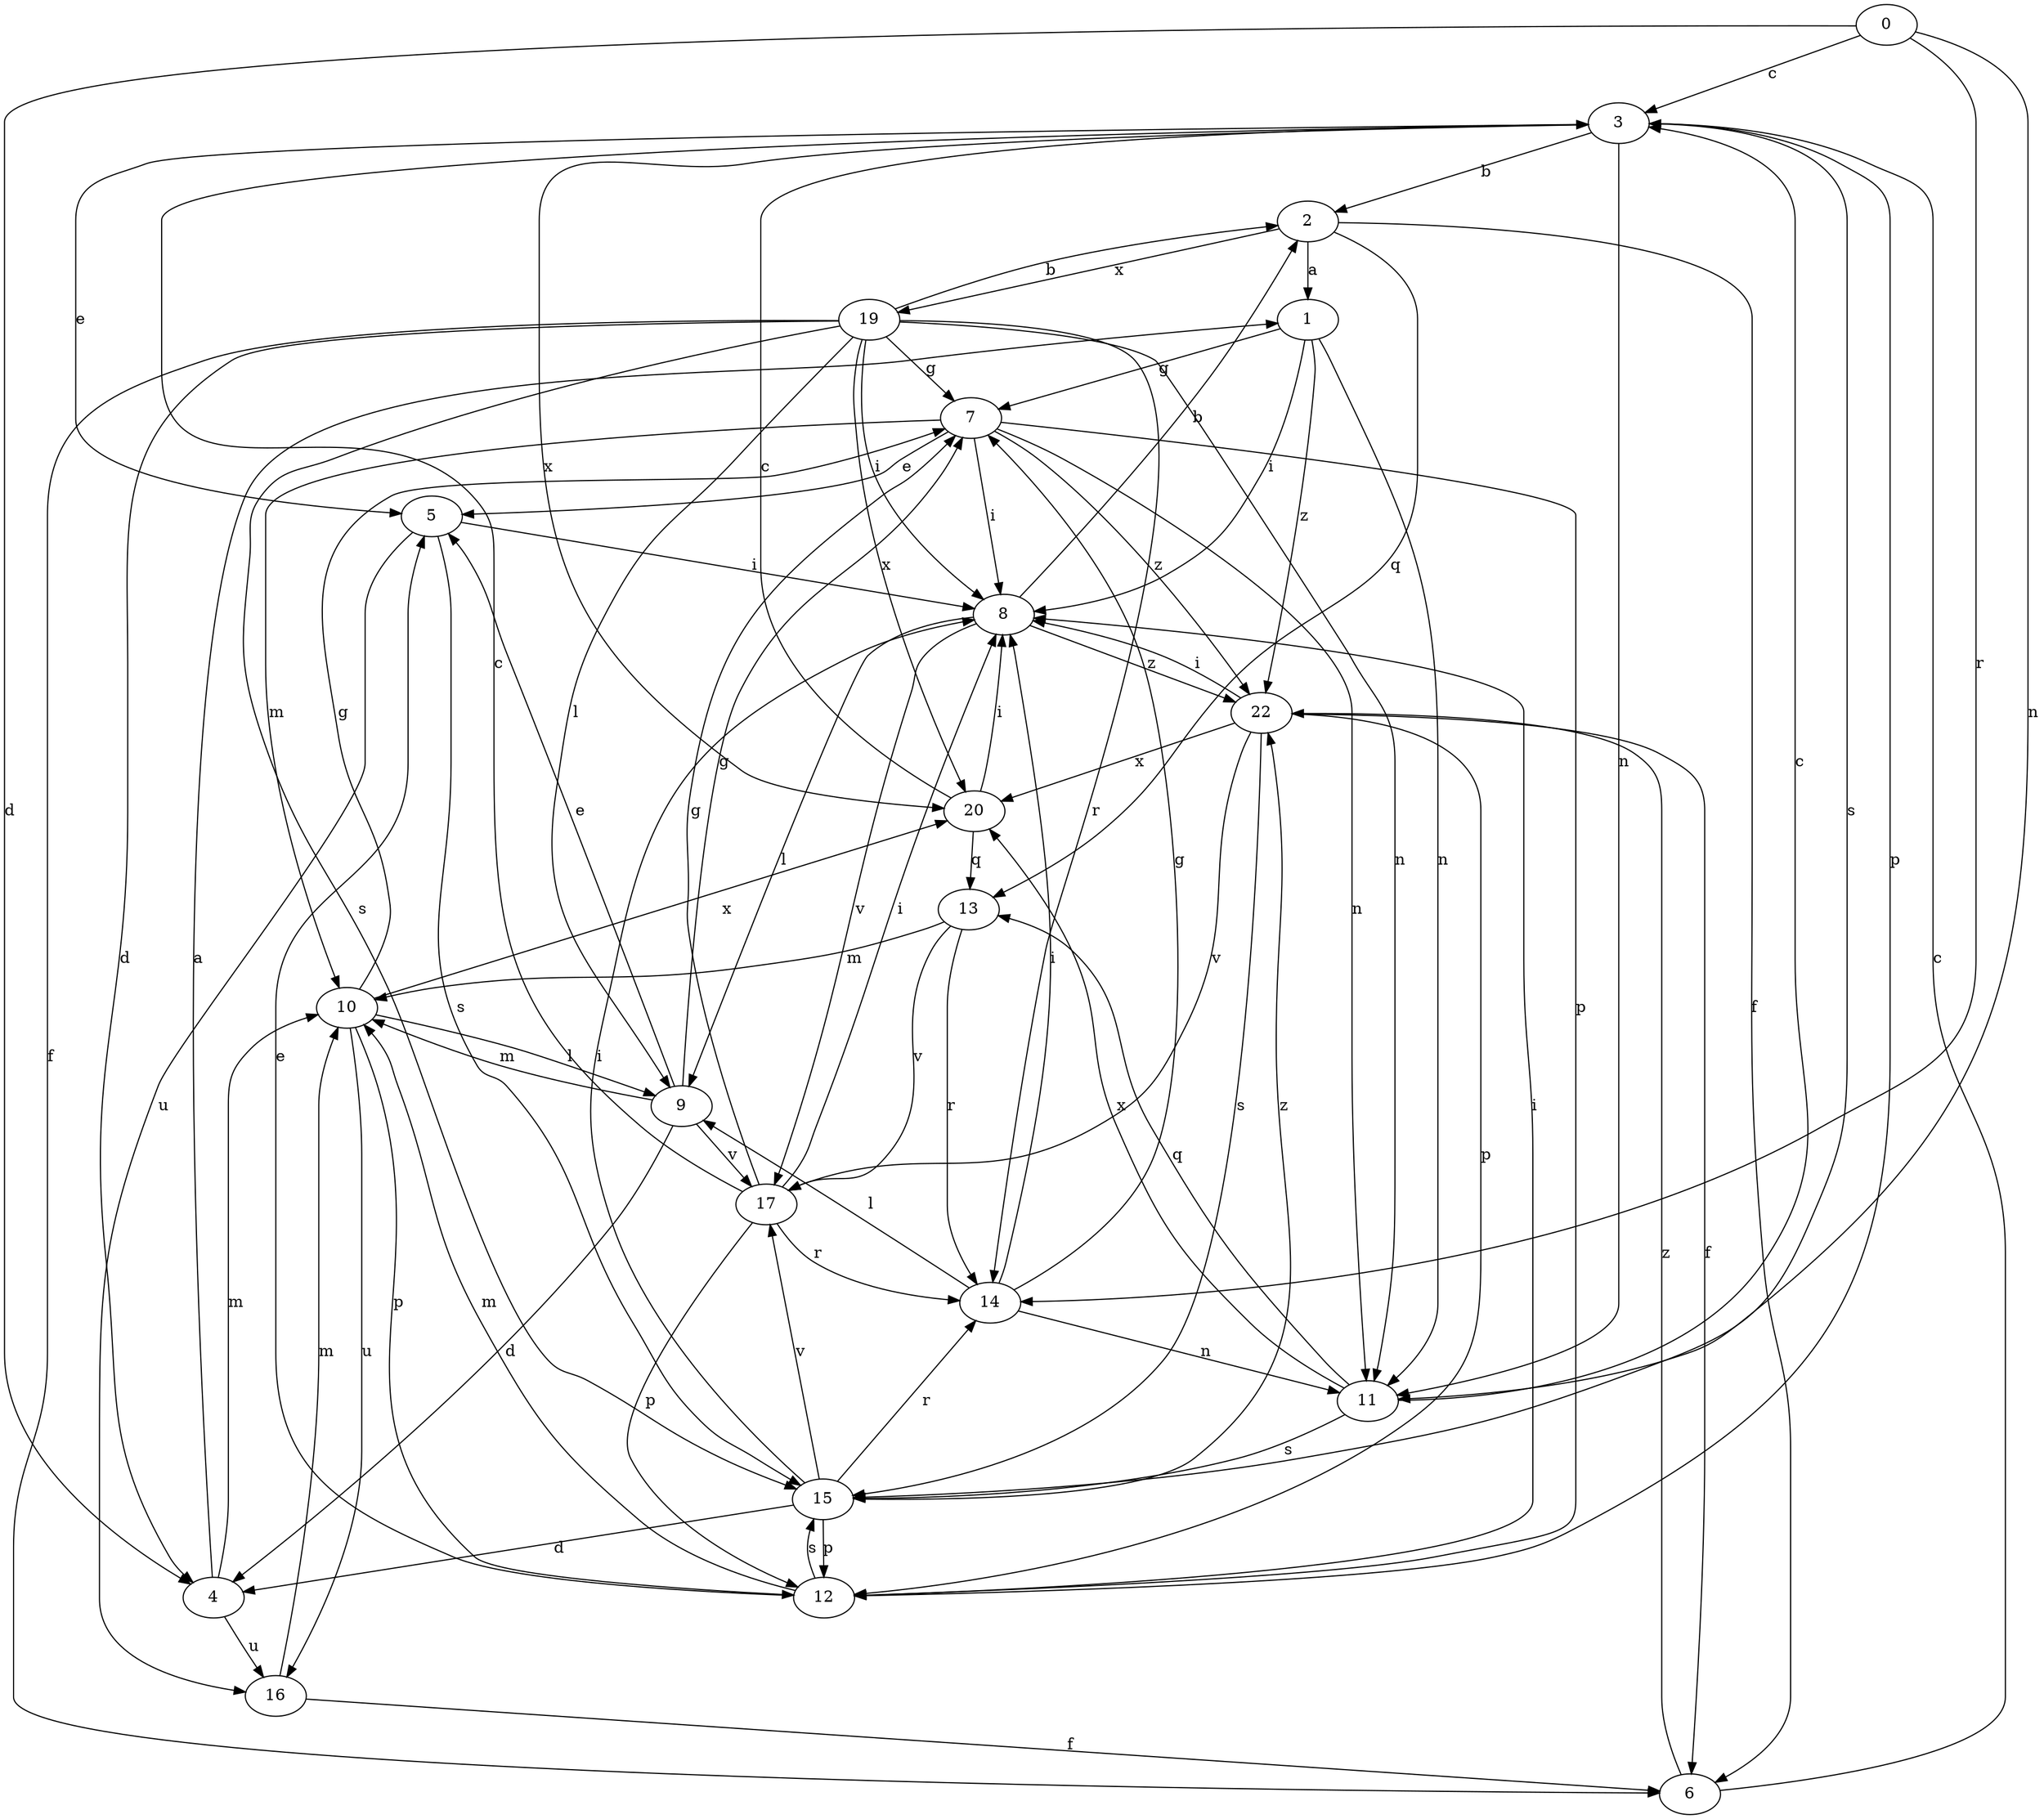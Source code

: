 strict digraph  {
0;
1;
2;
3;
4;
5;
6;
7;
8;
9;
10;
11;
12;
13;
14;
15;
16;
17;
19;
20;
22;
0 -> 3  [label=c];
0 -> 4  [label=d];
0 -> 11  [label=n];
0 -> 14  [label=r];
1 -> 7  [label=g];
1 -> 8  [label=i];
1 -> 11  [label=n];
1 -> 22  [label=z];
2 -> 1  [label=a];
2 -> 6  [label=f];
2 -> 13  [label=q];
2 -> 19  [label=x];
3 -> 2  [label=b];
3 -> 5  [label=e];
3 -> 11  [label=n];
3 -> 12  [label=p];
3 -> 15  [label=s];
3 -> 20  [label=x];
4 -> 1  [label=a];
4 -> 10  [label=m];
4 -> 16  [label=u];
5 -> 8  [label=i];
5 -> 15  [label=s];
5 -> 16  [label=u];
6 -> 3  [label=c];
6 -> 22  [label=z];
7 -> 5  [label=e];
7 -> 8  [label=i];
7 -> 10  [label=m];
7 -> 11  [label=n];
7 -> 12  [label=p];
7 -> 22  [label=z];
8 -> 2  [label=b];
8 -> 9  [label=l];
8 -> 17  [label=v];
8 -> 22  [label=z];
9 -> 4  [label=d];
9 -> 5  [label=e];
9 -> 7  [label=g];
9 -> 10  [label=m];
9 -> 17  [label=v];
10 -> 7  [label=g];
10 -> 9  [label=l];
10 -> 12  [label=p];
10 -> 16  [label=u];
10 -> 20  [label=x];
11 -> 3  [label=c];
11 -> 13  [label=q];
11 -> 15  [label=s];
11 -> 20  [label=x];
12 -> 5  [label=e];
12 -> 8  [label=i];
12 -> 10  [label=m];
12 -> 15  [label=s];
13 -> 10  [label=m];
13 -> 14  [label=r];
13 -> 17  [label=v];
14 -> 7  [label=g];
14 -> 8  [label=i];
14 -> 9  [label=l];
14 -> 11  [label=n];
15 -> 4  [label=d];
15 -> 8  [label=i];
15 -> 12  [label=p];
15 -> 14  [label=r];
15 -> 17  [label=v];
15 -> 22  [label=z];
16 -> 6  [label=f];
16 -> 10  [label=m];
17 -> 3  [label=c];
17 -> 7  [label=g];
17 -> 8  [label=i];
17 -> 12  [label=p];
17 -> 14  [label=r];
19 -> 2  [label=b];
19 -> 4  [label=d];
19 -> 6  [label=f];
19 -> 7  [label=g];
19 -> 8  [label=i];
19 -> 9  [label=l];
19 -> 11  [label=n];
19 -> 14  [label=r];
19 -> 15  [label=s];
19 -> 20  [label=x];
20 -> 3  [label=c];
20 -> 8  [label=i];
20 -> 13  [label=q];
22 -> 6  [label=f];
22 -> 8  [label=i];
22 -> 12  [label=p];
22 -> 15  [label=s];
22 -> 17  [label=v];
22 -> 20  [label=x];
}

